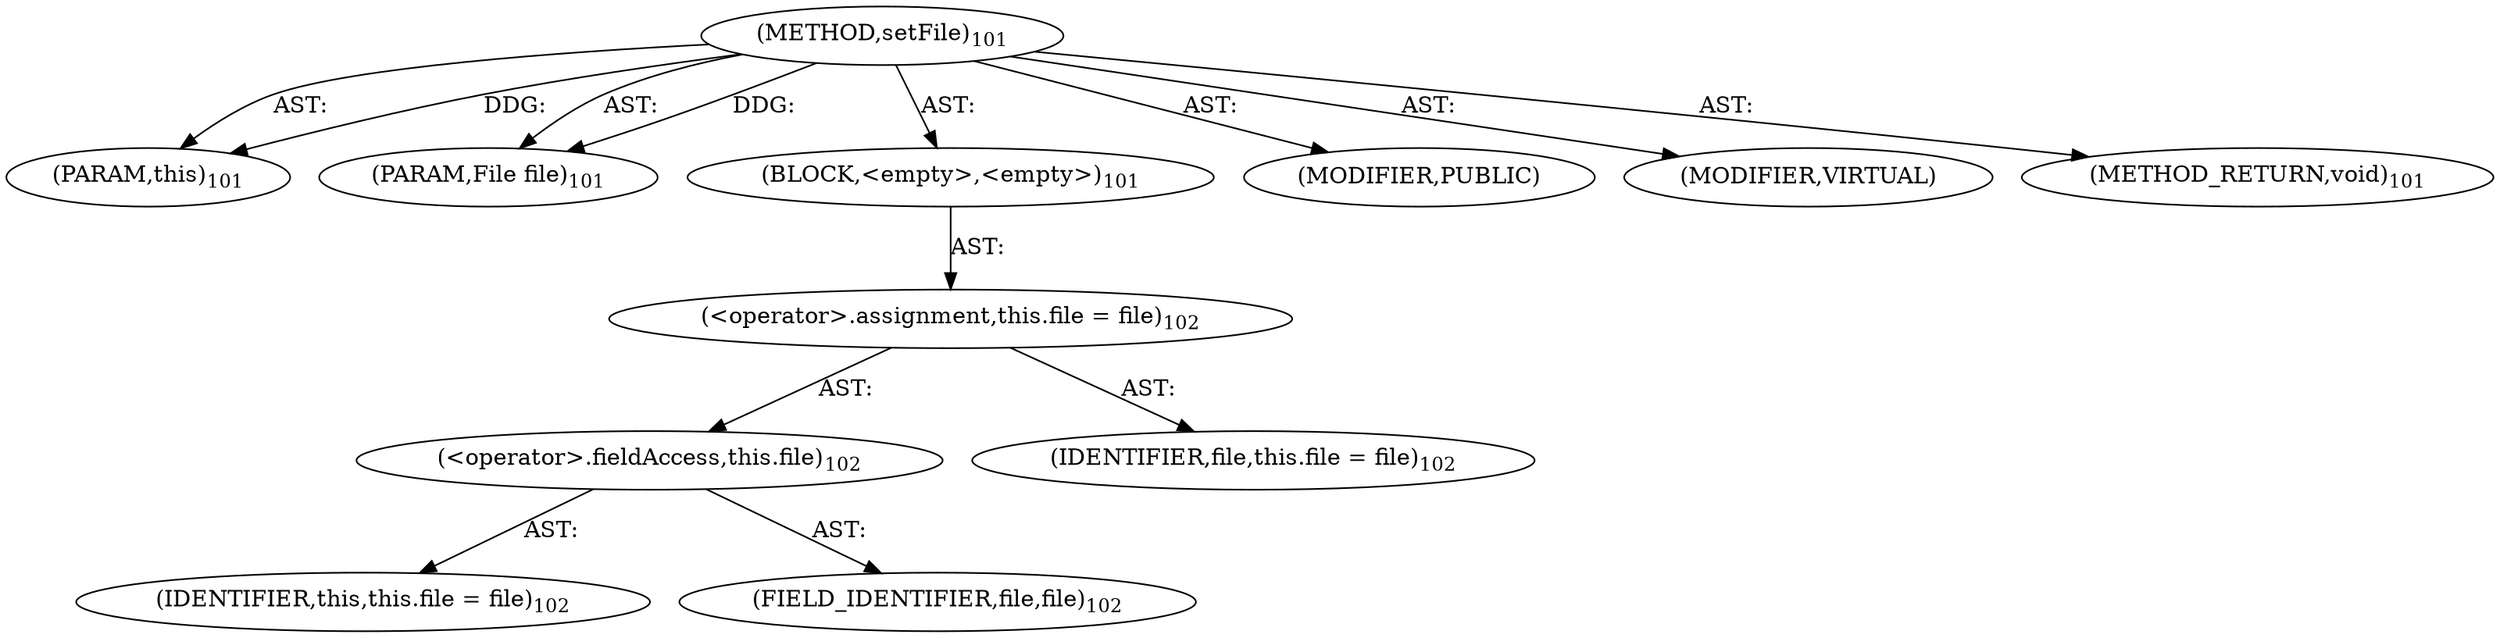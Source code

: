 digraph "setFile" {  
"111669149696" [label = <(METHOD,setFile)<SUB>101</SUB>> ]
"115964116992" [label = <(PARAM,this)<SUB>101</SUB>> ]
"115964116996" [label = <(PARAM,File file)<SUB>101</SUB>> ]
"25769803776" [label = <(BLOCK,&lt;empty&gt;,&lt;empty&gt;)<SUB>101</SUB>> ]
"30064771072" [label = <(&lt;operator&gt;.assignment,this.file = file)<SUB>102</SUB>> ]
"30064771073" [label = <(&lt;operator&gt;.fieldAccess,this.file)<SUB>102</SUB>> ]
"68719476736" [label = <(IDENTIFIER,this,this.file = file)<SUB>102</SUB>> ]
"55834574848" [label = <(FIELD_IDENTIFIER,file,file)<SUB>102</SUB>> ]
"68719476742" [label = <(IDENTIFIER,file,this.file = file)<SUB>102</SUB>> ]
"133143986179" [label = <(MODIFIER,PUBLIC)> ]
"133143986180" [label = <(MODIFIER,VIRTUAL)> ]
"128849018880" [label = <(METHOD_RETURN,void)<SUB>101</SUB>> ]
  "111669149696" -> "115964116992"  [ label = "AST: "] 
  "111669149696" -> "115964116996"  [ label = "AST: "] 
  "111669149696" -> "25769803776"  [ label = "AST: "] 
  "111669149696" -> "133143986179"  [ label = "AST: "] 
  "111669149696" -> "133143986180"  [ label = "AST: "] 
  "111669149696" -> "128849018880"  [ label = "AST: "] 
  "25769803776" -> "30064771072"  [ label = "AST: "] 
  "30064771072" -> "30064771073"  [ label = "AST: "] 
  "30064771072" -> "68719476742"  [ label = "AST: "] 
  "30064771073" -> "68719476736"  [ label = "AST: "] 
  "30064771073" -> "55834574848"  [ label = "AST: "] 
  "111669149696" -> "115964116992"  [ label = "DDG: "] 
  "111669149696" -> "115964116996"  [ label = "DDG: "] 
}
